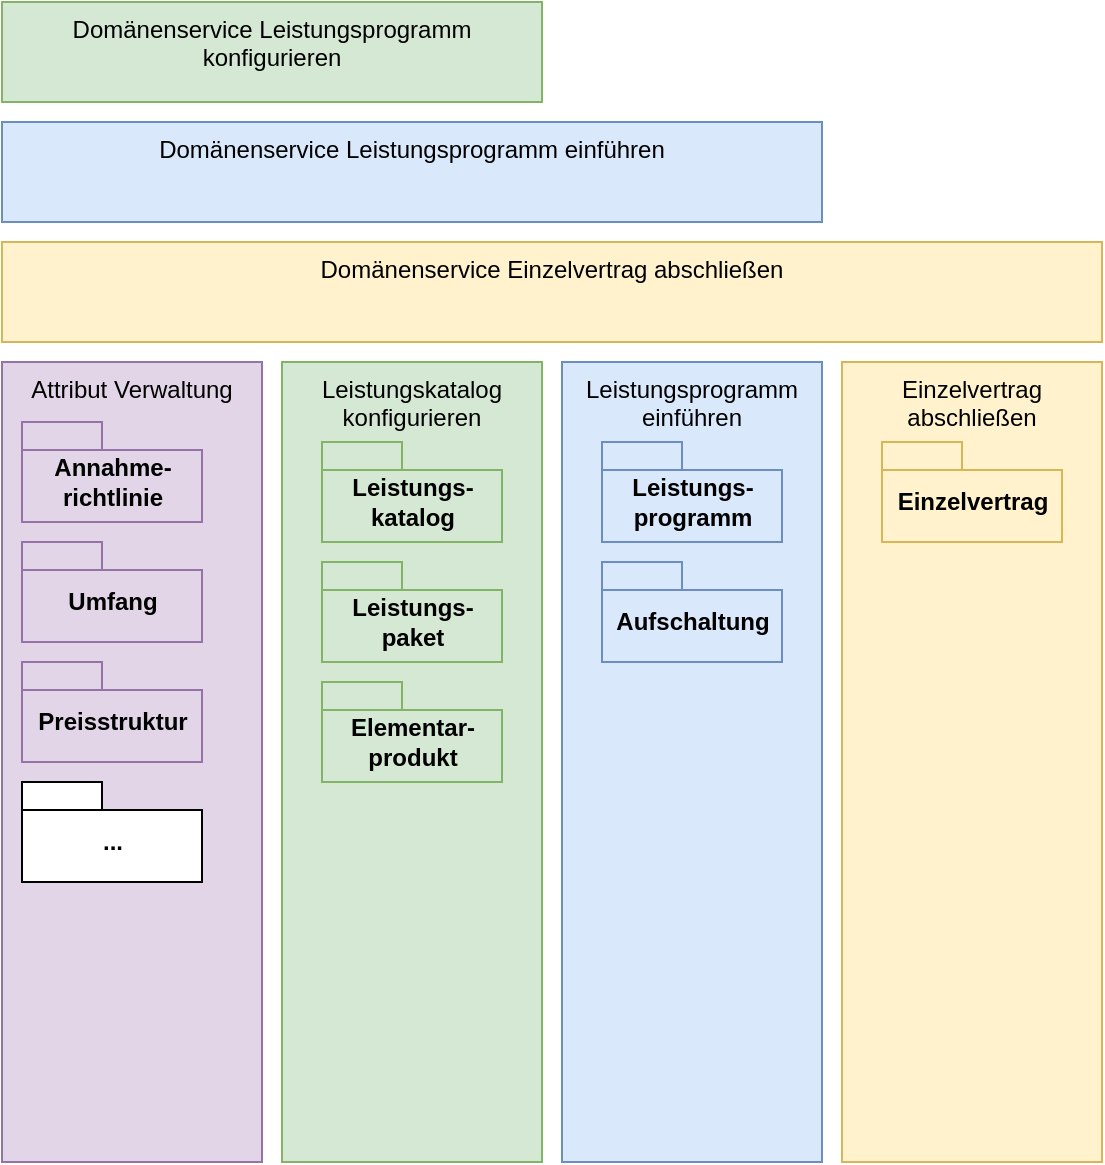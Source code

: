 <mxfile version="12.1.9" type="github" pages="1">
  <diagram id="YAyYNESXQmjCN3pU5pgw" name="Page-1">
    <mxGraphModel dx="854" dy="1897" grid="1" gridSize="10" guides="1" tooltips="1" connect="1" arrows="1" fold="1" page="1" pageScale="1" pageWidth="827" pageHeight="1169" math="0" shadow="0">
      <root>
        <mxCell id="0"/>
        <mxCell id="1" parent="0"/>
        <mxCell id="Ii9LpbA_kSQu4Q5Xc9ug-2" value="Attribut Verwaltung" style="rounded=0;whiteSpace=wrap;html=1;verticalAlign=top;fillColor=#e1d5e7;strokeColor=#9673a6;" parent="1" vertex="1">
          <mxGeometry x="40" y="30" width="130" height="400" as="geometry"/>
        </mxCell>
        <mxCell id="Ii9LpbA_kSQu4Q5Xc9ug-11" value="Annahme-&lt;br&gt;richtlinie" style="shape=folder;fontStyle=1;spacingTop=10;tabWidth=40;tabHeight=14;tabPosition=left;html=1;fillColor=#e1d5e7;strokeColor=#9673a6;" parent="1" vertex="1">
          <mxGeometry x="50" y="60" width="90" height="50" as="geometry"/>
        </mxCell>
        <mxCell id="Ii9LpbA_kSQu4Q5Xc9ug-12" value="Umfang" style="shape=folder;fontStyle=1;spacingTop=10;tabWidth=40;tabHeight=14;tabPosition=left;html=1;fillColor=#e1d5e7;strokeColor=#9673a6;" parent="1" vertex="1">
          <mxGeometry x="50" y="120" width="90" height="50" as="geometry"/>
        </mxCell>
        <mxCell id="Ii9LpbA_kSQu4Q5Xc9ug-13" value="Preisstruktur" style="shape=folder;fontStyle=1;spacingTop=10;tabWidth=40;tabHeight=14;tabPosition=left;html=1;fillColor=#e1d5e7;strokeColor=#9673a6;" parent="1" vertex="1">
          <mxGeometry x="50" y="180" width="90" height="50" as="geometry"/>
        </mxCell>
        <mxCell id="Ii9LpbA_kSQu4Q5Xc9ug-18" value="..." style="shape=folder;fontStyle=1;spacingTop=10;tabWidth=40;tabHeight=14;tabPosition=left;html=1;" parent="1" vertex="1">
          <mxGeometry x="50" y="240" width="90" height="50" as="geometry"/>
        </mxCell>
        <mxCell id="Ii9LpbA_kSQu4Q5Xc9ug-19" value="Leistungskatalog&lt;br&gt;konfigurieren" style="rounded=0;whiteSpace=wrap;html=1;verticalAlign=top;fillColor=#d5e8d4;strokeColor=#82b366;" parent="1" vertex="1">
          <mxGeometry x="180" y="30.0" width="130" height="400" as="geometry"/>
        </mxCell>
        <mxCell id="Ii9LpbA_kSQu4Q5Xc9ug-20" value="Leistungs-&lt;br&gt;katalog" style="shape=folder;fontStyle=1;spacingTop=10;tabWidth=40;tabHeight=14;tabPosition=left;html=1;fillColor=#d5e8d4;strokeColor=#82b366;" parent="1" vertex="1">
          <mxGeometry x="200" y="70" width="90" height="50" as="geometry"/>
        </mxCell>
        <mxCell id="Ii9LpbA_kSQu4Q5Xc9ug-21" value="Leistungs-&lt;br&gt;paket" style="shape=folder;fontStyle=1;spacingTop=10;tabWidth=40;tabHeight=14;tabPosition=left;html=1;fillColor=#d5e8d4;strokeColor=#82b366;" parent="1" vertex="1">
          <mxGeometry x="200" y="130" width="90" height="50" as="geometry"/>
        </mxCell>
        <mxCell id="Ii9LpbA_kSQu4Q5Xc9ug-22" value="Elementar-&lt;br&gt;produkt" style="shape=folder;fontStyle=1;spacingTop=10;tabWidth=40;tabHeight=14;tabPosition=left;html=1;fillColor=#d5e8d4;strokeColor=#82b366;" parent="1" vertex="1">
          <mxGeometry x="200" y="190" width="90" height="50" as="geometry"/>
        </mxCell>
        <mxCell id="Ii9LpbA_kSQu4Q5Xc9ug-23" value="Leistungsprogramm&lt;br&gt;einführen" style="rounded=0;whiteSpace=wrap;html=1;verticalAlign=top;fillColor=#dae8fc;strokeColor=#6c8ebf;" parent="1" vertex="1">
          <mxGeometry x="320" y="30.0" width="130" height="400" as="geometry"/>
        </mxCell>
        <mxCell id="Ii9LpbA_kSQu4Q5Xc9ug-24" value="Leistungs-&lt;br&gt;programm" style="shape=folder;fontStyle=1;spacingTop=10;tabWidth=40;tabHeight=14;tabPosition=left;html=1;fillColor=#dae8fc;strokeColor=#6c8ebf;" parent="1" vertex="1">
          <mxGeometry x="340" y="70" width="90" height="50" as="geometry"/>
        </mxCell>
        <mxCell id="Ii9LpbA_kSQu4Q5Xc9ug-26" value="Aufschaltung" style="shape=folder;fontStyle=1;spacingTop=10;tabWidth=40;tabHeight=14;tabPosition=left;html=1;fillColor=#dae8fc;strokeColor=#6c8ebf;" parent="1" vertex="1">
          <mxGeometry x="340" y="130" width="90" height="50" as="geometry"/>
        </mxCell>
        <mxCell id="Ii9LpbA_kSQu4Q5Xc9ug-27" value="Einzelvertrag&lt;br&gt;abschließen" style="rounded=0;whiteSpace=wrap;html=1;verticalAlign=top;fillColor=#fff2cc;strokeColor=#d6b656;" parent="1" vertex="1">
          <mxGeometry x="460" y="30.0" width="130" height="400" as="geometry"/>
        </mxCell>
        <mxCell id="Ii9LpbA_kSQu4Q5Xc9ug-28" value="Einzelvertrag" style="shape=folder;fontStyle=1;spacingTop=10;tabWidth=40;tabHeight=14;tabPosition=left;html=1;fillColor=#fff2cc;strokeColor=#d6b656;" parent="1" vertex="1">
          <mxGeometry x="480" y="70" width="90" height="50" as="geometry"/>
        </mxCell>
        <mxCell id="Ii9LpbA_kSQu4Q5Xc9ug-30" value="Domänenservice Einzelvertrag abschließen" style="rounded=0;whiteSpace=wrap;html=1;verticalAlign=top;fillColor=#fff2cc;strokeColor=#d6b656;" parent="1" vertex="1">
          <mxGeometry x="40.0" y="-30" width="550" height="50" as="geometry"/>
        </mxCell>
        <mxCell id="Ii9LpbA_kSQu4Q5Xc9ug-31" value="Domänenservice Leistungsprogramm einführen" style="rounded=0;whiteSpace=wrap;html=1;verticalAlign=top;fillColor=#dae8fc;strokeColor=#6c8ebf;" parent="1" vertex="1">
          <mxGeometry x="40.0" y="-90" width="410" height="50" as="geometry"/>
        </mxCell>
        <mxCell id="Ii9LpbA_kSQu4Q5Xc9ug-32" value="Domänenservice Leistungsprogramm konfigurieren" style="rounded=0;whiteSpace=wrap;html=1;verticalAlign=top;fillColor=#d5e8d4;strokeColor=#82b366;" parent="1" vertex="1">
          <mxGeometry x="40" y="-150" width="270" height="50" as="geometry"/>
        </mxCell>
      </root>
    </mxGraphModel>
  </diagram>
</mxfile>
